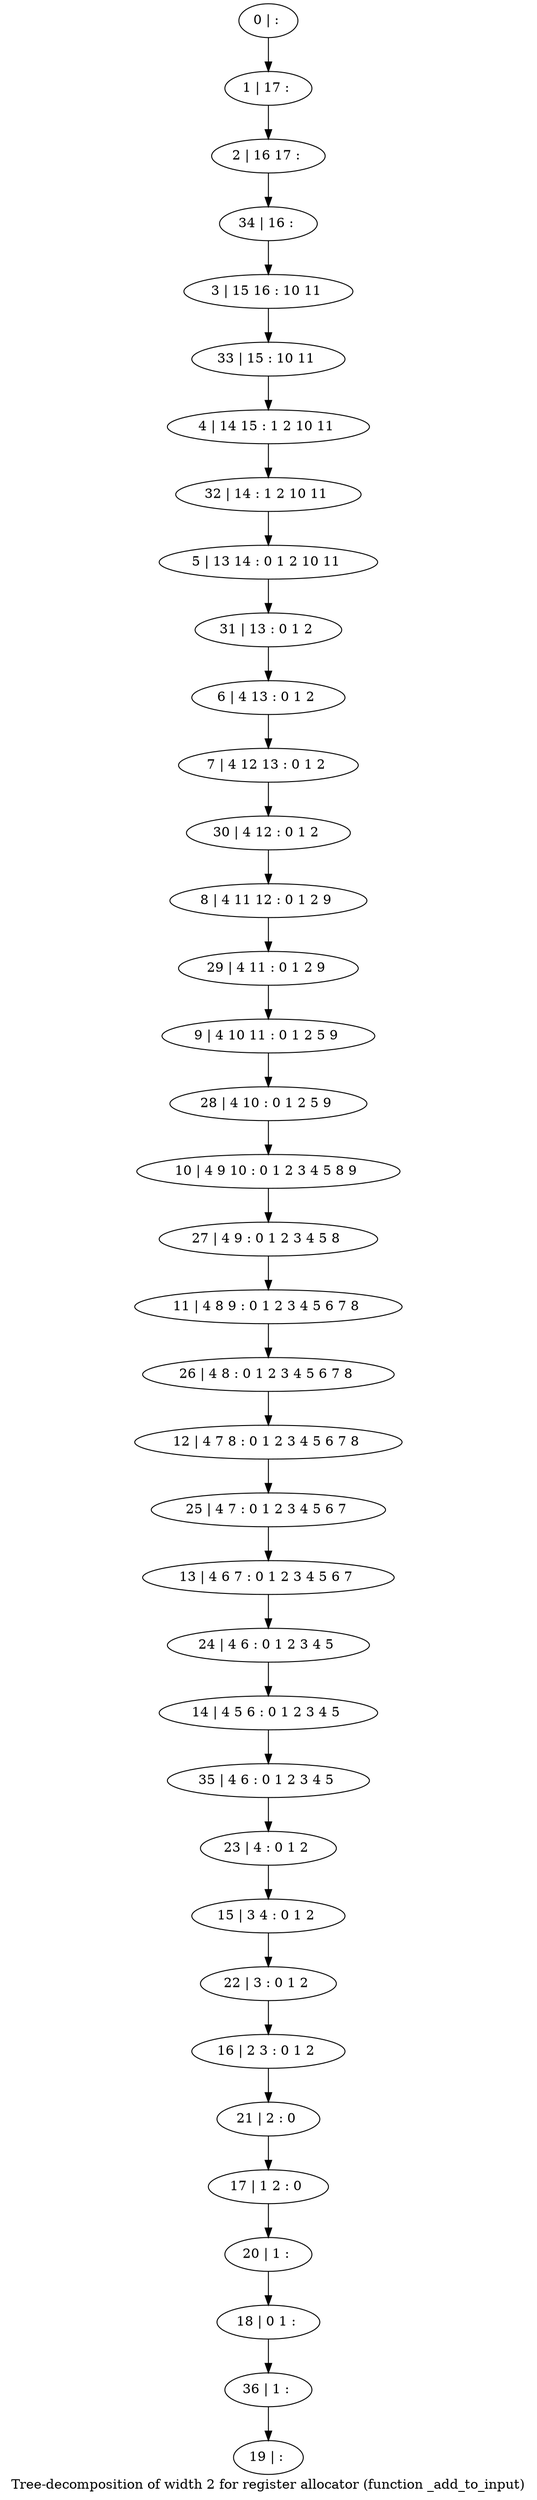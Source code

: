 digraph G {
graph [label="Tree-decomposition of width 2 for register allocator (function _add_to_input)"]
0[label="0 | : "];
1[label="1 | 17 : "];
2[label="2 | 16 17 : "];
3[label="3 | 15 16 : 10 11 "];
4[label="4 | 14 15 : 1 2 10 11 "];
5[label="5 | 13 14 : 0 1 2 10 11 "];
6[label="6 | 4 13 : 0 1 2 "];
7[label="7 | 4 12 13 : 0 1 2 "];
8[label="8 | 4 11 12 : 0 1 2 9 "];
9[label="9 | 4 10 11 : 0 1 2 5 9 "];
10[label="10 | 4 9 10 : 0 1 2 3 4 5 8 9 "];
11[label="11 | 4 8 9 : 0 1 2 3 4 5 6 7 8 "];
12[label="12 | 4 7 8 : 0 1 2 3 4 5 6 7 8 "];
13[label="13 | 4 6 7 : 0 1 2 3 4 5 6 7 "];
14[label="14 | 4 5 6 : 0 1 2 3 4 5 "];
15[label="15 | 3 4 : 0 1 2 "];
16[label="16 | 2 3 : 0 1 2 "];
17[label="17 | 1 2 : 0 "];
18[label="18 | 0 1 : "];
19[label="19 | : "];
20[label="20 | 1 : "];
21[label="21 | 2 : 0 "];
22[label="22 | 3 : 0 1 2 "];
23[label="23 | 4 : 0 1 2 "];
24[label="24 | 4 6 : 0 1 2 3 4 5 "];
25[label="25 | 4 7 : 0 1 2 3 4 5 6 7 "];
26[label="26 | 4 8 : 0 1 2 3 4 5 6 7 8 "];
27[label="27 | 4 9 : 0 1 2 3 4 5 8 "];
28[label="28 | 4 10 : 0 1 2 5 9 "];
29[label="29 | 4 11 : 0 1 2 9 "];
30[label="30 | 4 12 : 0 1 2 "];
31[label="31 | 13 : 0 1 2 "];
32[label="32 | 14 : 1 2 10 11 "];
33[label="33 | 15 : 10 11 "];
34[label="34 | 16 : "];
35[label="35 | 4 6 : 0 1 2 3 4 5 "];
36[label="36 | 1 : "];
0->1 ;
1->2 ;
6->7 ;
20->18 ;
17->20 ;
21->17 ;
16->21 ;
22->16 ;
15->22 ;
23->15 ;
24->14 ;
13->24 ;
25->13 ;
12->25 ;
26->12 ;
11->26 ;
27->11 ;
10->27 ;
28->10 ;
9->28 ;
29->9 ;
8->29 ;
30->8 ;
7->30 ;
31->6 ;
5->31 ;
32->5 ;
4->32 ;
33->4 ;
3->33 ;
34->3 ;
2->34 ;
35->23 ;
14->35 ;
36->19 ;
18->36 ;
}
